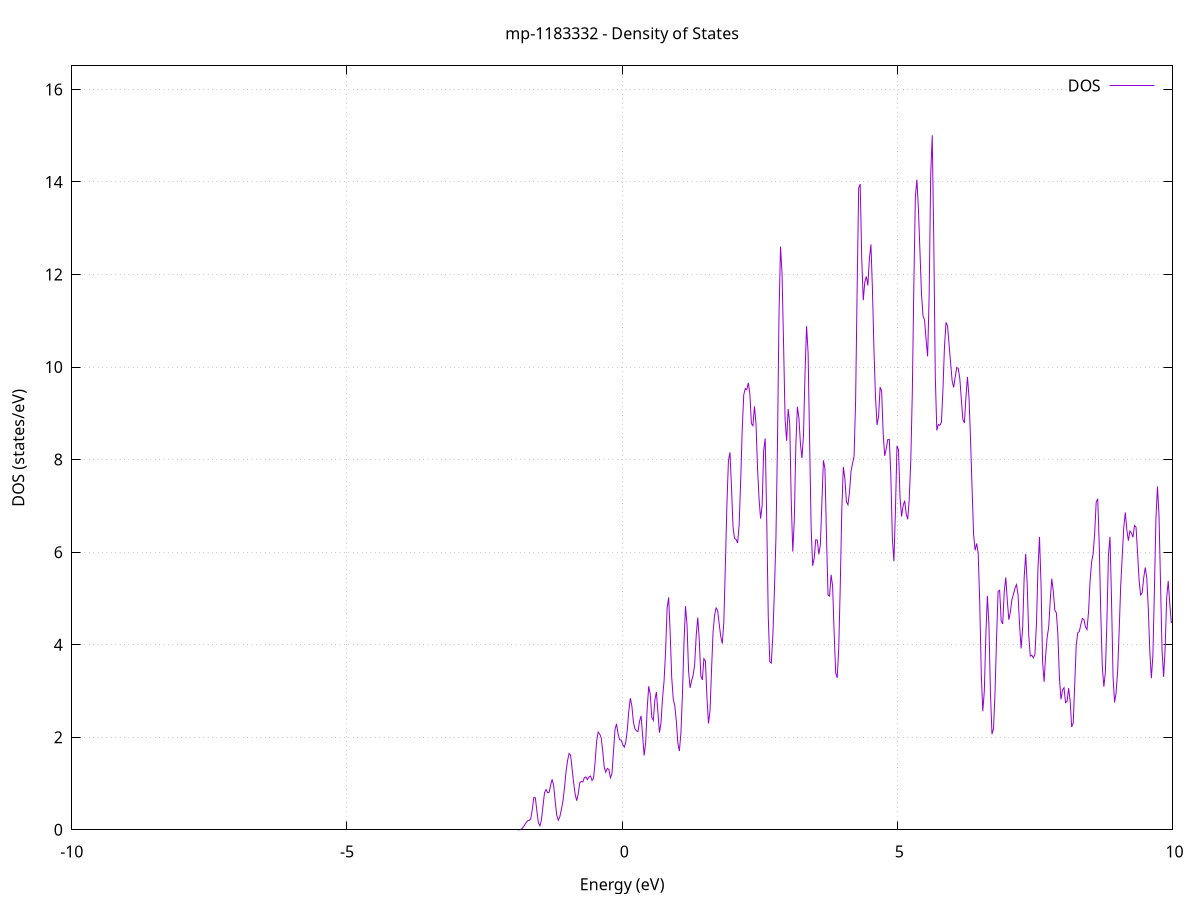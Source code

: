 set title 'mp-1183332 - Density of States'
set xlabel 'Energy (eV)'
set ylabel 'DOS (states/eV)'
set grid
set xrange [-10:10]
set yrange [0:16.509]
set xzeroaxis lt -1
set terminal png size 800,600
set output 'mp-1183332_dos_gnuplot.png'
plot '-' using 1:2 with lines title 'DOS'
-42.842700 0.000000
-42.814900 0.000000
-42.787000 0.000000
-42.759200 0.000000
-42.731300 0.000000
-42.703500 0.000000
-42.675600 0.000000
-42.647800 0.000000
-42.619900 0.000000
-42.592100 0.000000
-42.564300 0.000000
-42.536400 0.000000
-42.508600 0.000000
-42.480700 0.000000
-42.452900 0.000000
-42.425000 0.000000
-42.397200 0.000000
-42.369300 0.000000
-42.341500 0.000000
-42.313700 0.000000
-42.285800 0.000000
-42.258000 0.000000
-42.230100 0.000000
-42.202300 0.000000
-42.174400 0.000000
-42.146600 0.000000
-42.118700 0.000000
-42.090900 0.000000
-42.063100 0.000000
-42.035200 0.000000
-42.007400 0.000000
-41.979500 0.000000
-41.951700 0.000000
-41.923800 0.000000
-41.896000 0.000000
-41.868100 0.000000
-41.840300 0.000000
-41.812500 0.000000
-41.784600 0.000000
-41.756800 0.000000
-41.728900 0.000000
-41.701100 0.000000
-41.673200 0.000000
-41.645400 0.000000
-41.617600 0.000000
-41.589700 0.000000
-41.561900 0.000000
-41.534000 0.000000
-41.506200 0.000000
-41.478300 0.000000
-41.450500 0.000000
-41.422600 0.000000
-41.394800 0.000000
-41.367000 0.000000
-41.339100 0.000000
-41.311300 0.000000
-41.283400 0.000000
-41.255600 0.000000
-41.227700 0.000000
-41.199900 0.000000
-41.172000 0.000000
-41.144200 0.000000
-41.116400 0.000000
-41.088500 0.000000
-41.060700 0.000000
-41.032800 0.000000
-41.005000 0.000000
-40.977100 0.000000
-40.949300 0.000000
-40.921400 0.000000
-40.893600 0.000000
-40.865800 0.000000
-40.837900 0.000000
-40.810100 0.000000
-40.782200 0.000000
-40.754400 0.000000
-40.726500 0.000000
-40.698700 0.000000
-40.670800 0.000000
-40.643000 0.000000
-40.615200 0.000000
-40.587300 0.000000
-40.559500 0.000000
-40.531600 0.000000
-40.503800 0.000000
-40.475900 0.000200
-40.448100 0.006000
-40.420200 0.115500
-40.392400 1.225300
-40.364600 7.219900
-40.336700 23.969000
-40.308900 46.209900
-40.281000 54.999000
-40.253200 44.155600
-40.225300 25.174000
-40.197500 9.729900
-40.169600 2.329600
-40.141800 0.323800
-40.114000 0.025300
-40.086100 0.001100
-40.058300 0.000000
-40.030400 0.000000
-40.002600 0.000000
-39.974700 0.000000
-39.946900 0.000000
-39.919000 0.000000
-39.891200 0.000000
-39.863400 0.000000
-39.835500 0.000000
-39.807700 0.000000
-39.779800 0.000000
-39.752000 0.000000
-39.724100 0.000000
-39.696300 0.000000
-39.668500 0.000000
-39.640600 0.000000
-39.612800 0.000000
-39.584900 0.000000
-39.557100 0.000000
-39.529200 0.000000
-39.501400 0.000000
-39.473500 0.000000
-39.445700 0.000000
-39.417900 0.000000
-39.390000 0.000000
-39.362200 0.000000
-39.334300 0.000000
-39.306500 0.000000
-39.278600 0.000000
-39.250800 0.000000
-39.222900 0.000000
-39.195100 0.000000
-39.167300 0.000000
-39.139400 0.000000
-39.111600 0.000000
-39.083700 0.000000
-39.055900 0.000000
-39.028000 0.000000
-39.000200 0.000000
-38.972300 0.000000
-38.944500 0.000000
-38.916700 0.000000
-38.888800 0.000000
-38.861000 0.000000
-38.833100 0.000000
-38.805300 0.000000
-38.777400 0.000000
-38.749600 0.000000
-38.721700 0.000000
-38.693900 0.000000
-38.666100 0.000000
-38.638200 0.000000
-38.610400 0.000000
-38.582500 0.000000
-38.554700 0.000000
-38.526800 0.000000
-38.499000 0.000000
-38.471100 0.000000
-38.443300 0.000000
-38.415500 0.000000
-38.387600 0.000000
-38.359800 0.000000
-38.331900 0.000000
-38.304100 0.000000
-38.276200 0.000000
-38.248400 0.000000
-38.220500 0.000000
-38.192700 0.000000
-38.164900 0.000000
-38.137000 0.000000
-38.109200 0.000000
-38.081300 0.000000
-38.053500 0.000000
-38.025600 0.000000
-37.997800 0.000000
-37.970000 0.000000
-37.942100 0.000000
-37.914300 0.000000
-37.886400 0.000000
-37.858600 0.000000
-37.830700 0.000000
-37.802900 0.000000
-37.775000 0.000000
-37.747200 0.000000
-37.719400 0.000000
-37.691500 0.000000
-37.663700 0.000000
-37.635800 0.000000
-37.608000 0.000000
-37.580100 0.000000
-37.552300 0.000000
-37.524400 0.000000
-37.496600 0.000000
-37.468800 0.000000
-37.440900 0.000000
-37.413100 0.000000
-37.385200 0.000000
-37.357400 0.000000
-37.329500 0.000000
-37.301700 0.000000
-37.273800 0.000000
-37.246000 0.000000
-37.218200 0.000000
-37.190300 0.000000
-37.162500 0.000000
-37.134600 0.000000
-37.106800 0.000000
-37.078900 0.000000
-37.051100 0.000000
-37.023200 0.000000
-36.995400 0.000000
-36.967600 0.000000
-36.939700 0.000000
-36.911900 0.000000
-36.884000 0.000000
-36.856200 0.000000
-36.828300 0.000000
-36.800500 0.000000
-36.772600 0.000000
-36.744800 0.000000
-36.717000 0.000000
-36.689100 0.000000
-36.661300 0.000000
-36.633400 0.000000
-36.605600 0.000000
-36.577700 0.000000
-36.549900 0.000000
-36.522000 0.000000
-36.494200 0.000000
-36.466400 0.000000
-36.438500 0.000000
-36.410700 0.000000
-36.382800 0.000000
-36.355000 0.000000
-36.327100 0.000000
-36.299300 0.000000
-36.271400 0.000000
-36.243600 0.000000
-36.215800 0.000000
-36.187900 0.000000
-36.160100 0.000000
-36.132200 0.000000
-36.104400 0.000000
-36.076500 0.000000
-36.048700 0.000000
-36.020900 0.000000
-35.993000 0.000000
-35.965200 0.000000
-35.937300 0.000000
-35.909500 0.000000
-35.881600 0.000000
-35.853800 0.000000
-35.825900 0.000000
-35.798100 0.000000
-35.770300 0.000000
-35.742400 0.000000
-35.714600 0.000000
-35.686700 0.000000
-35.658900 0.000000
-35.631000 0.000000
-35.603200 0.000000
-35.575300 0.000000
-35.547500 0.000000
-35.519700 0.000000
-35.491800 0.000000
-35.464000 0.000000
-35.436100 0.000000
-35.408300 0.000000
-35.380400 0.000000
-35.352600 0.000000
-35.324700 0.000000
-35.296900 0.000000
-35.269100 0.000000
-35.241200 0.000000
-35.213400 0.000000
-35.185500 0.000000
-35.157700 0.000000
-35.129800 0.000000
-35.102000 0.000000
-35.074100 0.000000
-35.046300 0.000000
-35.018500 0.000000
-34.990600 0.000000
-34.962800 0.000000
-34.934900 0.000000
-34.907100 0.000000
-34.879200 0.000000
-34.851400 0.000000
-34.823500 0.000000
-34.795700 0.000000
-34.767900 0.000000
-34.740000 0.000000
-34.712200 0.000000
-34.684300 0.000000
-34.656500 0.000000
-34.628600 0.000000
-34.600800 0.000000
-34.572900 0.000000
-34.545100 0.000000
-34.517300 0.000000
-34.489400 0.000000
-34.461600 0.000000
-34.433700 0.000000
-34.405900 0.000000
-34.378000 0.000000
-34.350200 0.000000
-34.322300 0.000000
-34.294500 0.000000
-34.266700 0.000000
-34.238800 0.000000
-34.211000 0.000000
-34.183100 0.000000
-34.155300 0.000000
-34.127400 0.000000
-34.099600 0.000000
-34.071800 0.000000
-34.043900 0.000000
-34.016100 0.000000
-33.988200 0.000000
-33.960400 0.000000
-33.932500 0.000000
-33.904700 0.000000
-33.876800 0.000000
-33.849000 0.000000
-33.821200 0.000000
-33.793300 0.000000
-33.765500 0.000000
-33.737600 0.000000
-33.709800 0.000000
-33.681900 0.000000
-33.654100 0.000000
-33.626200 0.000000
-33.598400 0.000000
-33.570600 0.000000
-33.542700 0.000000
-33.514900 0.000000
-33.487000 0.000000
-33.459200 0.000000
-33.431300 0.000000
-33.403500 0.000000
-33.375600 0.000000
-33.347800 0.000000
-33.320000 0.000000
-33.292100 0.000000
-33.264300 0.000000
-33.236400 0.000000
-33.208600 0.000000
-33.180700 0.000000
-33.152900 0.000000
-33.125000 0.000000
-33.097200 0.000000
-33.069400 0.000000
-33.041500 0.000000
-33.013700 0.000000
-32.985800 0.000000
-32.958000 0.000000
-32.930100 0.000000
-32.902300 0.000000
-32.874400 0.000000
-32.846600 0.000000
-32.818800 0.000000
-32.790900 0.000000
-32.763100 0.000000
-32.735200 0.000000
-32.707400 0.000000
-32.679500 0.000000
-32.651700 0.000000
-32.623800 0.000000
-32.596000 0.000000
-32.568200 0.000000
-32.540300 0.000000
-32.512500 0.000000
-32.484600 0.000000
-32.456800 0.000000
-32.428900 0.000000
-32.401100 0.000000
-32.373300 0.000000
-32.345400 0.000000
-32.317600 0.000000
-32.289700 0.000000
-32.261900 0.000000
-32.234000 0.000000
-32.206200 0.000000
-32.178300 0.000000
-32.150500 0.000000
-32.122700 0.000000
-32.094800 0.000000
-32.067000 0.000000
-32.039100 0.000000
-32.011300 0.000000
-31.983400 0.000000
-31.955600 0.000000
-31.927700 0.000000
-31.899900 0.000000
-31.872100 0.000000
-31.844200 0.000000
-31.816400 0.000000
-31.788500 0.000000
-31.760700 0.000000
-31.732800 0.000000
-31.705000 0.000000
-31.677100 0.000000
-31.649300 0.000000
-31.621500 0.000000
-31.593600 0.000000
-31.565800 0.000000
-31.537900 0.000000
-31.510100 0.000000
-31.482200 0.000000
-31.454400 0.000000
-31.426500 0.000000
-31.398700 0.000000
-31.370900 0.000000
-31.343000 0.000000
-31.315200 0.000000
-31.287300 0.000000
-31.259500 0.000000
-31.231600 0.000000
-31.203800 0.000000
-31.175900 0.000000
-31.148100 0.000000
-31.120300 0.000000
-31.092400 0.000000
-31.064600 0.000000
-31.036700 0.000000
-31.008900 0.000000
-30.981000 0.000000
-30.953200 0.000000
-30.925300 0.000000
-30.897500 0.000000
-30.869700 0.000000
-30.841800 0.000000
-30.814000 0.000000
-30.786100 0.000000
-30.758300 0.000000
-30.730400 0.000000
-30.702600 0.000000
-30.674700 0.000000
-30.646900 0.000000
-30.619100 0.000000
-30.591200 0.000000
-30.563400 0.000000
-30.535500 0.000000
-30.507700 0.000000
-30.479800 0.000000
-30.452000 0.000000
-30.424200 0.000000
-30.396300 0.000000
-30.368500 0.000000
-30.340600 0.000000
-30.312800 0.000000
-30.284900 0.000000
-30.257100 0.000000
-30.229200 0.000000
-30.201400 0.000000
-30.173600 0.000000
-30.145700 0.000000
-30.117900 0.000000
-30.090000 0.000000
-30.062200 0.000000
-30.034300 0.000000
-30.006500 0.000000
-29.978600 0.000000
-29.950800 0.000000
-29.923000 0.000000
-29.895100 0.000000
-29.867300 0.000000
-29.839400 0.000000
-29.811600 0.000000
-29.783700 0.000000
-29.755900 0.000000
-29.728000 0.000000
-29.700200 0.000000
-29.672400 0.000000
-29.644500 0.000000
-29.616700 0.000000
-29.588800 0.000000
-29.561000 0.000000
-29.533100 0.000000
-29.505300 0.000000
-29.477400 0.000000
-29.449600 0.000000
-29.421800 0.000000
-29.393900 0.000000
-29.366100 0.000000
-29.338200 0.000000
-29.310400 0.000000
-29.282500 0.000000
-29.254700 0.000000
-29.226800 0.000000
-29.199000 0.000000
-29.171200 0.000000
-29.143300 0.000000
-29.115500 0.000000
-29.087600 0.000000
-29.059800 0.000000
-29.031900 0.000000
-29.004100 0.000000
-28.976200 0.000000
-28.948400 0.000000
-28.920600 0.000000
-28.892700 0.000000
-28.864900 0.000000
-28.837000 0.000000
-28.809200 0.000000
-28.781300 0.000000
-28.753500 0.000000
-28.725700 0.000000
-28.697800 0.000000
-28.670000 0.000000
-28.642100 0.000000
-28.614300 0.000000
-28.586400 0.000000
-28.558600 0.000000
-28.530700 0.000000
-28.502900 0.000000
-28.475100 0.000000
-28.447200 0.000000
-28.419400 0.000000
-28.391500 0.000000
-28.363700 0.000000
-28.335800 0.000000
-28.308000 0.000000
-28.280100 0.000000
-28.252300 0.000000
-28.224500 0.000000
-28.196600 0.000000
-28.168800 0.000000
-28.140900 0.000000
-28.113100 0.000000
-28.085200 0.000000
-28.057400 0.000000
-28.029500 0.000000
-28.001700 0.000000
-27.973900 0.000000
-27.946000 0.000000
-27.918200 0.000000
-27.890300 0.000000
-27.862500 0.000000
-27.834600 0.000000
-27.806800 0.000000
-27.778900 0.000000
-27.751100 0.000000
-27.723300 0.000000
-27.695400 0.000000
-27.667600 0.000000
-27.639700 0.000000
-27.611900 0.000000
-27.584000 0.000000
-27.556200 0.000000
-27.528300 0.000000
-27.500500 0.000000
-27.472700 0.000000
-27.444800 0.000000
-27.417000 0.000000
-27.389100 0.000000
-27.361300 0.000000
-27.333400 0.000000
-27.305600 0.000000
-27.277700 0.000000
-27.249900 0.000000
-27.222100 0.000000
-27.194200 0.000000
-27.166400 0.000000
-27.138500 0.000000
-27.110700 0.000000
-27.082800 0.000000
-27.055000 0.000000
-27.027100 0.000000
-26.999300 0.000000
-26.971500 0.000000
-26.943600 0.000000
-26.915800 0.000000
-26.887900 0.000000
-26.860100 0.000000
-26.832200 0.000000
-26.804400 0.000000
-26.776600 0.000000
-26.748700 0.000300
-26.720900 0.008500
-26.693000 0.134000
-26.665200 1.164500
-26.637300 5.585900
-26.609500 14.832200
-26.581600 21.838700
-26.553800 17.843200
-26.526000 8.086700
-26.498100 2.030000
-26.470300 0.281600
-26.442400 0.021500
-26.414600 0.000900
-26.386700 0.000000
-26.358900 0.000000
-26.331000 0.000000
-26.303200 0.000000
-26.275400 0.000000
-26.247500 0.000000
-26.219700 0.000000
-26.191800 0.000000
-26.164000 0.000000
-26.136100 0.000000
-26.108300 0.000000
-26.080400 0.000000
-26.052600 0.000000
-26.024800 0.000000
-25.996900 0.000000
-25.969100 0.000000
-25.941200 0.000000
-25.913400 0.000000
-25.885500 0.000000
-25.857700 0.000000
-25.829800 0.000000
-25.802000 0.000000
-25.774200 0.000000
-25.746300 0.000000
-25.718500 0.000000
-25.690600 0.000000
-25.662800 0.000000
-25.634900 0.000000
-25.607100 0.000000
-25.579200 0.000000
-25.551400 0.000000
-25.523600 0.000000
-25.495700 0.000000
-25.467900 0.000000
-25.440000 0.000000
-25.412200 0.000000
-25.384300 0.000000
-25.356500 0.000000
-25.328600 0.000000
-25.300800 0.000000
-25.273000 0.000000
-25.245100 0.000000
-25.217300 0.000000
-25.189400 0.000000
-25.161600 0.000000
-25.133700 0.000000
-25.105900 0.000000
-25.078000 0.000000
-25.050200 0.000000
-25.022400 0.000000
-24.994500 0.000000
-24.966700 0.000000
-24.938800 0.000000
-24.911000 0.000000
-24.883100 0.000000
-24.855300 0.000000
-24.827500 0.000000
-24.799600 0.000000
-24.771800 0.000000
-24.743900 0.000000
-24.716100 0.000000
-24.688200 0.000000
-24.660400 0.000000
-24.632500 0.000000
-24.604700 0.000000
-24.576900 0.000000
-24.549000 0.000000
-24.521200 0.000000
-24.493300 0.000000
-24.465500 0.000000
-24.437600 0.000000
-24.409800 0.000000
-24.381900 0.000000
-24.354100 0.000000
-24.326300 0.000000
-24.298400 0.000000
-24.270600 0.000000
-24.242700 0.000000
-24.214900 0.000000
-24.187000 0.000000
-24.159200 0.000000
-24.131300 0.000000
-24.103500 0.000000
-24.075700 0.000000
-24.047800 0.000000
-24.020000 0.000000
-23.992100 0.000000
-23.964300 0.000000
-23.936400 0.000000
-23.908600 0.000000
-23.880700 0.000000
-23.852900 0.000000
-23.825100 0.000000
-23.797200 0.000000
-23.769400 0.000000
-23.741500 0.000000
-23.713700 0.000000
-23.685800 0.000000
-23.658000 0.000000
-23.630100 0.000000
-23.602300 0.000000
-23.574500 0.000000
-23.546600 0.000000
-23.518800 0.000000
-23.490900 0.000000
-23.463100 0.000000
-23.435200 0.000000
-23.407400 0.000000
-23.379500 0.000000
-23.351700 0.000000
-23.323900 0.000000
-23.296000 0.000000
-23.268200 0.000000
-23.240300 0.000000
-23.212500 0.000000
-23.184600 0.000000
-23.156800 0.000000
-23.129000 0.000000
-23.101100 0.000000
-23.073300 0.000000
-23.045400 0.000000
-23.017600 0.000000
-22.989700 0.000000
-22.961900 0.000000
-22.934000 0.000000
-22.906200 0.000000
-22.878400 0.000000
-22.850500 0.000000
-22.822700 0.000000
-22.794800 0.000000
-22.767000 0.000000
-22.739100 0.000000
-22.711300 0.000000
-22.683400 0.000000
-22.655600 0.000000
-22.627800 0.000000
-22.599900 0.000000
-22.572100 0.000000
-22.544200 0.000000
-22.516400 0.000000
-22.488500 0.000000
-22.460700 0.000000
-22.432800 0.000000
-22.405000 0.000000
-22.377200 0.000000
-22.349300 0.000000
-22.321500 0.000000
-22.293600 0.000000
-22.265800 0.000000
-22.237900 0.000000
-22.210100 0.000000
-22.182200 0.000000
-22.154400 0.000000
-22.126600 0.000000
-22.098700 0.000000
-22.070900 0.000000
-22.043000 0.000000
-22.015200 0.000000
-21.987300 0.000000
-21.959500 0.000000
-21.931600 0.000000
-21.903800 0.000000
-21.876000 0.000000
-21.848100 0.000000
-21.820300 0.000000
-21.792400 0.000000
-21.764600 0.000000
-21.736700 0.000000
-21.708900 0.000000
-21.681000 0.000000
-21.653200 0.000000
-21.625400 0.000000
-21.597500 0.000000
-21.569700 0.000000
-21.541800 0.000000
-21.514000 0.001100
-21.486100 0.031300
-21.458300 0.491700
-21.430400 4.390900
-21.402600 22.583600
-21.374800 68.086200
-21.346900 124.301200
-21.319100 146.647300
-21.291200 124.853200
-21.263400 85.181600
-21.235500 46.311400
-21.207700 18.147400
-21.179900 4.636000
-21.152000 0.720700
-21.124200 0.065300
-21.096300 0.003300
-21.068500 0.000100
-21.040600 0.000000
-21.012800 0.000000
-20.984900 0.000000
-20.957100 0.000000
-20.929300 0.000000
-20.901400 0.000000
-20.873600 0.000000
-20.845700 0.000000
-20.817900 0.000000
-20.790000 0.000000
-20.762200 0.000000
-20.734300 0.000000
-20.706500 0.000000
-20.678700 0.000000
-20.650800 0.000000
-20.623000 0.000000
-20.595100 0.000000
-20.567300 0.000000
-20.539400 0.000000
-20.511600 0.000000
-20.483700 0.000000
-20.455900 0.000000
-20.428100 0.000000
-20.400200 0.000000
-20.372400 0.000000
-20.344500 0.000000
-20.316700 0.000000
-20.288800 0.000000
-20.261000 0.000000
-20.233100 0.000000
-20.205300 0.000000
-20.177500 0.000000
-20.149600 0.000000
-20.121800 0.000000
-20.093900 0.000000
-20.066100 0.000000
-20.038200 0.000000
-20.010400 0.000000
-19.982500 0.000000
-19.954700 0.000000
-19.926900 0.000000
-19.899000 0.000000
-19.871200 0.000000
-19.843300 0.000000
-19.815500 0.000000
-19.787600 0.000000
-19.759800 0.000000
-19.731900 0.000000
-19.704100 0.000000
-19.676300 0.000000
-19.648400 0.000000
-19.620600 0.000000
-19.592700 0.000000
-19.564900 0.000000
-19.537000 0.000000
-19.509200 0.000000
-19.481400 0.000000
-19.453500 0.000000
-19.425700 0.000000
-19.397800 0.000000
-19.370000 0.000000
-19.342100 0.000000
-19.314300 0.000000
-19.286400 0.000000
-19.258600 0.000000
-19.230800 0.000000
-19.202900 0.000000
-19.175100 0.000000
-19.147200 0.000000
-19.119400 0.000000
-19.091500 0.000000
-19.063700 0.000000
-19.035800 0.000000
-19.008000 0.000000
-18.980200 0.000000
-18.952300 0.000000
-18.924500 0.000000
-18.896600 0.000000
-18.868800 0.000000
-18.840900 0.000000
-18.813100 0.000000
-18.785200 0.000000
-18.757400 0.000000
-18.729600 0.000000
-18.701700 0.000000
-18.673900 0.000000
-18.646000 0.000000
-18.618200 0.000000
-18.590300 0.000000
-18.562500 0.000000
-18.534600 0.000000
-18.506800 0.000000
-18.479000 0.000000
-18.451100 0.000000
-18.423300 0.000000
-18.395400 0.000000
-18.367600 0.000000
-18.339700 0.000000
-18.311900 0.000000
-18.284000 0.000000
-18.256200 0.000000
-18.228400 0.000000
-18.200500 0.000000
-18.172700 0.000000
-18.144800 0.000000
-18.117000 0.000000
-18.089100 0.000000
-18.061300 0.000000
-18.033400 0.000000
-18.005600 0.000000
-17.977800 0.000000
-17.949900 0.000000
-17.922100 0.000000
-17.894200 0.000000
-17.866400 0.000000
-17.838500 0.000000
-17.810700 0.000000
-17.782800 0.000000
-17.755000 0.000000
-17.727200 0.000000
-17.699300 0.000000
-17.671500 0.000000
-17.643600 0.000000
-17.615800 0.000000
-17.587900 0.000000
-17.560100 0.000000
-17.532300 0.000000
-17.504400 0.000000
-17.476600 0.000000
-17.448700 0.000000
-17.420900 0.000000
-17.393000 0.000000
-17.365200 0.000000
-17.337300 0.000000
-17.309500 0.000000
-17.281700 0.000000
-17.253800 0.000000
-17.226000 0.000000
-17.198100 0.000000
-17.170300 0.000000
-17.142400 0.000000
-17.114600 0.000000
-17.086700 0.000000
-17.058900 0.000000
-17.031100 0.000000
-17.003200 0.000000
-16.975400 0.000000
-16.947500 0.000000
-16.919700 0.000000
-16.891800 0.000000
-16.864000 0.000000
-16.836100 0.000000
-16.808300 0.000000
-16.780500 0.000000
-16.752600 0.000000
-16.724800 0.000000
-16.696900 0.000000
-16.669100 0.000000
-16.641200 0.000000
-16.613400 0.000000
-16.585500 0.000000
-16.557700 0.000000
-16.529900 0.000000
-16.502000 0.000000
-16.474200 0.000000
-16.446300 0.000000
-16.418500 0.000000
-16.390600 0.000000
-16.362800 0.000000
-16.334900 0.000000
-16.307100 0.000000
-16.279300 0.000000
-16.251400 0.000000
-16.223600 0.000000
-16.195700 0.000000
-16.167900 0.000000
-16.140000 0.000000
-16.112200 0.000000
-16.084300 0.000000
-16.056500 0.000000
-16.028700 0.000000
-16.000800 0.000000
-15.973000 0.000000
-15.945100 0.000000
-15.917300 0.000000
-15.889400 0.000000
-15.861600 0.000000
-15.833700 0.000000
-15.805900 0.000000
-15.778100 0.000000
-15.750200 0.000000
-15.722400 0.000000
-15.694500 0.000000
-15.666700 0.000000
-15.638800 0.000000
-15.611000 0.000000
-15.583200 0.000000
-15.555300 0.000000
-15.527500 0.000000
-15.499600 0.000000
-15.471800 0.000000
-15.443900 0.000000
-15.416100 0.000000
-15.388200 0.000000
-15.360400 0.000000
-15.332600 0.000000
-15.304700 0.000000
-15.276900 0.000000
-15.249000 0.000000
-15.221200 0.000000
-15.193300 0.000000
-15.165500 0.000000
-15.137600 0.000000
-15.109800 0.000000
-15.082000 0.000000
-15.054100 0.000000
-15.026300 0.000000
-14.998400 0.000000
-14.970600 0.000000
-14.942700 0.000000
-14.914900 0.000000
-14.887000 0.000000
-14.859200 0.000000
-14.831400 0.000000
-14.803500 0.000000
-14.775700 0.000000
-14.747800 0.000000
-14.720000 0.000000
-14.692100 0.000000
-14.664300 0.000000
-14.636400 0.000000
-14.608600 0.000000
-14.580800 0.000000
-14.552900 0.000000
-14.525100 0.000000
-14.497200 0.000000
-14.469400 0.000000
-14.441500 0.000000
-14.413700 0.000000
-14.385800 0.000000
-14.358000 0.000000
-14.330200 0.000000
-14.302300 0.000000
-14.274500 0.000000
-14.246600 0.000000
-14.218800 0.000000
-14.190900 0.000000
-14.163100 0.000000
-14.135200 0.000000
-14.107400 0.000000
-14.079600 0.000000
-14.051700 0.000000
-14.023900 0.000000
-13.996000 0.000000
-13.968200 0.000000
-13.940300 0.000000
-13.912500 0.000000
-13.884700 0.000000
-13.856800 0.000000
-13.829000 0.000000
-13.801100 0.000000
-13.773300 0.000000
-13.745400 0.000000
-13.717600 0.000000
-13.689700 0.000000
-13.661900 0.000000
-13.634100 0.000000
-13.606200 0.000000
-13.578400 0.000000
-13.550500 0.000000
-13.522700 0.000000
-13.494800 0.000000
-13.467000 0.000000
-13.439100 0.000000
-13.411300 0.000000
-13.383500 0.000000
-13.355600 0.000000
-13.327800 0.000000
-13.299900 0.000000
-13.272100 0.000000
-13.244200 0.000000
-13.216400 0.000000
-13.188500 0.000000
-13.160700 0.000000
-13.132900 0.000000
-13.105000 0.000000
-13.077200 0.000000
-13.049300 0.000000
-13.021500 0.000000
-12.993600 0.000000
-12.965800 0.000000
-12.937900 0.000000
-12.910100 0.000000
-12.882300 0.000000
-12.854400 0.000000
-12.826600 0.000000
-12.798700 0.000000
-12.770900 0.000000
-12.743000 0.000000
-12.715200 0.000000
-12.687300 0.000000
-12.659500 0.000000
-12.631700 0.000000
-12.603800 0.000000
-12.576000 0.000000
-12.548100 0.000000
-12.520300 0.000000
-12.492400 0.000000
-12.464600 0.000000
-12.436700 0.000000
-12.408900 0.000000
-12.381100 0.000000
-12.353200 0.000000
-12.325400 0.000000
-12.297500 0.000000
-12.269700 0.000000
-12.241800 0.000000
-12.214000 0.000000
-12.186100 0.000000
-12.158300 0.000000
-12.130500 0.000000
-12.102600 0.000000
-12.074800 0.000200
-12.046900 0.005200
-12.019100 0.098800
-11.991200 1.055600
-11.963400 6.496000
-11.935600 23.333300
-11.907700 49.467600
-11.879900 62.245700
-11.852000 46.416500
-11.824200 20.352400
-11.796300 5.187600
-11.768500 0.759200
-11.740600 0.063100
-11.712800 0.002900
-11.685000 0.000100
-11.657100 0.000000
-11.629300 0.000000
-11.601400 0.000000
-11.573600 0.000000
-11.545700 0.000000
-11.517900 0.000000
-11.490000 0.000000
-11.462200 0.000000
-11.434400 0.000000
-11.406500 0.000000
-11.378700 0.000000
-11.350800 0.000000
-11.323000 0.000000
-11.295100 0.000000
-11.267300 0.000000
-11.239400 0.000000
-11.211600 0.000000
-11.183800 0.000000
-11.155900 0.000000
-11.128100 0.000000
-11.100200 0.000000
-11.072400 0.000000
-11.044500 0.000000
-11.016700 0.000000
-10.988800 0.000000
-10.961000 0.000000
-10.933200 0.000000
-10.905300 0.000000
-10.877500 0.000000
-10.849600 0.000000
-10.821800 0.000000
-10.793900 0.000000
-10.766100 0.000000
-10.738200 0.000000
-10.710400 0.000000
-10.682600 0.000000
-10.654700 0.000000
-10.626900 0.000000
-10.599000 0.000000
-10.571200 0.000000
-10.543300 0.000000
-10.515500 0.000000
-10.487600 0.000000
-10.459800 0.000000
-10.432000 0.000000
-10.404100 0.000000
-10.376300 0.000000
-10.348400 0.000000
-10.320600 0.000000
-10.292700 0.000000
-10.264900 0.000000
-10.237100 0.000000
-10.209200 0.000000
-10.181400 0.000000
-10.153500 0.000000
-10.125700 0.000000
-10.097800 0.000000
-10.070000 0.000000
-10.042100 0.000000
-10.014300 0.000000
-9.986500 0.000000
-9.958600 0.000000
-9.930800 0.000000
-9.902900 0.000000
-9.875100 0.000000
-9.847200 0.000000
-9.819400 0.000000
-9.791500 0.000000
-9.763700 0.000000
-9.735900 0.000000
-9.708000 0.000000
-9.680200 0.000000
-9.652300 0.000000
-9.624500 0.000000
-9.596600 0.000000
-9.568800 0.000000
-9.540900 0.000000
-9.513100 0.000000
-9.485300 0.000000
-9.457400 0.000000
-9.429600 0.000000
-9.401700 0.000000
-9.373900 0.000000
-9.346000 0.000000
-9.318200 0.000000
-9.290300 0.000000
-9.262500 0.000000
-9.234700 0.000000
-9.206800 0.000000
-9.179000 0.000000
-9.151100 0.000000
-9.123300 0.000000
-9.095400 0.000000
-9.067600 0.000000
-9.039700 0.000000
-9.011900 0.000000
-8.984100 0.000000
-8.956200 0.000000
-8.928400 0.000000
-8.900500 0.000000
-8.872700 0.000000
-8.844800 0.000000
-8.817000 0.000000
-8.789100 0.000000
-8.761300 0.000000
-8.733500 0.000000
-8.705600 0.000000
-8.677800 0.000000
-8.649900 0.000000
-8.622100 0.000000
-8.594200 0.000000
-8.566400 0.000000
-8.538500 0.000000
-8.510700 0.000000
-8.482900 0.000000
-8.455000 0.000000
-8.427200 0.000000
-8.399300 0.000000
-8.371500 0.000000
-8.343600 0.000000
-8.315800 0.000000
-8.288000 0.000000
-8.260100 0.000000
-8.232300 0.000000
-8.204400 0.000000
-8.176600 0.000000
-8.148700 0.000000
-8.120900 0.000000
-8.093000 0.000000
-8.065200 0.000000
-8.037400 0.000000
-8.009500 0.000000
-7.981700 0.000000
-7.953800 0.000000
-7.926000 0.000000
-7.898100 0.000000
-7.870300 0.000000
-7.842400 0.000000
-7.814600 0.000000
-7.786800 0.000000
-7.758900 0.000000
-7.731100 0.000000
-7.703200 0.000000
-7.675400 0.000000
-7.647500 0.000000
-7.619700 0.000000
-7.591800 0.000000
-7.564000 0.000000
-7.536200 0.000000
-7.508300 0.000000
-7.480500 0.000000
-7.452600 0.000000
-7.424800 0.000000
-7.396900 0.000000
-7.369100 0.000000
-7.341200 0.000000
-7.313400 0.000000
-7.285600 0.000000
-7.257700 0.000000
-7.229900 0.000000
-7.202000 0.000000
-7.174200 0.000000
-7.146300 0.000000
-7.118500 0.000000
-7.090600 0.000000
-7.062800 0.000000
-7.035000 0.000000
-7.007100 0.000000
-6.979300 0.000000
-6.951400 0.000000
-6.923600 0.000000
-6.895700 0.000000
-6.867900 0.000000
-6.840000 0.000000
-6.812200 0.000000
-6.784400 0.000000
-6.756500 0.000000
-6.728700 0.000000
-6.700800 0.000000
-6.673000 0.000000
-6.645100 0.000000
-6.617300 0.000000
-6.589400 0.000000
-6.561600 0.000000
-6.533800 0.000000
-6.505900 0.000000
-6.478100 0.000000
-6.450200 0.000000
-6.422400 0.000000
-6.394500 0.000000
-6.366700 0.000000
-6.338900 0.000000
-6.311000 0.000000
-6.283200 0.000000
-6.255300 0.000000
-6.227500 0.000000
-6.199600 0.000000
-6.171800 0.000000
-6.143900 0.000000
-6.116100 0.000000
-6.088300 0.000000
-6.060400 0.000000
-6.032600 0.000000
-6.004700 0.000000
-5.976900 0.000000
-5.949000 0.000000
-5.921200 0.000000
-5.893300 0.000000
-5.865500 0.000000
-5.837700 0.000000
-5.809800 0.000000
-5.782000 0.000000
-5.754100 0.000000
-5.726300 0.000000
-5.698400 0.000000
-5.670600 0.000000
-5.642700 0.000000
-5.614900 0.000000
-5.587100 0.000000
-5.559200 0.000000
-5.531400 0.000000
-5.503500 0.000000
-5.475700 0.000000
-5.447800 0.000000
-5.420000 0.000000
-5.392100 0.000000
-5.364300 0.000000
-5.336500 0.000000
-5.308600 0.000000
-5.280800 0.000000
-5.252900 0.000000
-5.225100 0.000000
-5.197200 0.000000
-5.169400 0.000000
-5.141500 0.000000
-5.113700 0.000000
-5.085900 0.000000
-5.058000 0.000000
-5.030200 0.000000
-5.002300 0.000000
-4.974500 0.000000
-4.946600 0.000000
-4.918800 0.000000
-4.890900 0.000000
-4.863100 0.000000
-4.835300 0.000000
-4.807400 0.000000
-4.779600 0.000000
-4.751700 0.000000
-4.723900 0.000000
-4.696000 0.000000
-4.668200 0.000000
-4.640400 0.000000
-4.612500 0.000000
-4.584700 0.000000
-4.556800 0.000000
-4.529000 0.000000
-4.501100 0.000000
-4.473300 0.000000
-4.445400 0.000000
-4.417600 0.000000
-4.389800 0.000000
-4.361900 0.000000
-4.334100 0.000000
-4.306200 0.000000
-4.278400 0.000000
-4.250500 0.000000
-4.222700 0.000000
-4.194800 0.000000
-4.167000 0.000000
-4.139200 0.000000
-4.111300 0.000000
-4.083500 0.000000
-4.055600 0.000000
-4.027800 0.000000
-3.999900 0.000000
-3.972100 0.000000
-3.944200 0.000000
-3.916400 0.000000
-3.888600 0.000000
-3.860700 0.000000
-3.832900 0.000000
-3.805000 0.000000
-3.777200 0.000000
-3.749300 0.000000
-3.721500 0.000000
-3.693600 0.000000
-3.665800 0.000000
-3.638000 0.000000
-3.610100 0.000000
-3.582300 0.000000
-3.554400 0.000000
-3.526600 0.000000
-3.498700 0.000000
-3.470900 0.000000
-3.443000 0.000000
-3.415200 0.000000
-3.387400 0.000000
-3.359500 0.000000
-3.331700 0.000000
-3.303800 0.000000
-3.276000 0.000000
-3.248100 0.000000
-3.220300 0.000000
-3.192400 0.000000
-3.164600 0.000000
-3.136800 0.000000
-3.108900 0.000000
-3.081100 0.000000
-3.053200 0.000000
-3.025400 0.000000
-2.997500 0.000000
-2.969700 0.000000
-2.941800 0.000000
-2.914000 0.000000
-2.886200 0.000000
-2.858300 0.000000
-2.830500 0.000000
-2.802600 0.000000
-2.774800 0.000000
-2.746900 0.000000
-2.719100 0.000000
-2.691300 0.000000
-2.663400 0.000000
-2.635600 0.000000
-2.607700 0.000000
-2.579900 0.000000
-2.552000 0.000000
-2.524200 0.000000
-2.496300 0.000000
-2.468500 0.000000
-2.440700 0.000000
-2.412800 0.000000
-2.385000 0.000000
-2.357100 0.000000
-2.329300 0.000000
-2.301400 0.000000
-2.273600 0.000000
-2.245700 0.000000
-2.217900 0.000000
-2.190100 0.000000
-2.162200 0.000000
-2.134400 0.000000
-2.106500 0.000000
-2.078700 0.000000
-2.050800 0.000000
-2.023000 0.000000
-1.995100 0.000000
-1.967300 0.000000
-1.939500 0.000000
-1.911600 0.000000
-1.883800 0.000300
-1.855900 0.002700
-1.828100 0.015300
-1.800200 0.050200
-1.772400 0.102800
-1.744500 0.154900
-1.716700 0.195700
-1.688900 0.202700
-1.661000 0.233800
-1.633200 0.431800
-1.605300 0.696100
-1.577500 0.692600
-1.549600 0.408800
-1.521800 0.152000
-1.493900 0.084000
-1.466100 0.217400
-1.438300 0.517100
-1.410400 0.797900
-1.382600 0.869500
-1.354700 0.801100
-1.326900 0.809600
-1.299000 0.969100
-1.271200 1.089800
-1.243300 0.944700
-1.215500 0.602300
-1.187700 0.312300
-1.159800 0.207100
-1.132000 0.282300
-1.104100 0.437700
-1.076300 0.612300
-1.048400 0.898800
-1.020600 1.244900
-0.992800 1.488900
-0.964900 1.647300
-0.937100 1.615800
-0.909200 1.320600
-0.881400 1.013800
-0.853500 0.766400
-0.825700 0.627900
-0.797800 0.778100
-0.770000 1.013300
-0.742200 1.046600
-0.714300 1.033800
-0.686500 1.125700
-0.658600 1.142600
-0.630800 1.084200
-0.602900 1.142200
-0.575100 1.161800
-0.547200 1.064400
-0.519400 1.115200
-0.491600 1.452500
-0.463700 1.913200
-0.435900 2.112400
-0.408000 2.070200
-0.380200 1.987000
-0.352300 1.696100
-0.324500 1.345000
-0.296600 1.242700
-0.268800 1.325500
-0.241000 1.302100
-0.213100 1.122900
-0.185300 1.212200
-0.157400 1.689700
-0.129600 2.171100
-0.101700 2.290300
-0.073900 2.073200
-0.046000 1.944200
-0.018200 1.937700
0.009600 1.846200
0.037500 1.784500
0.065300 1.886800
0.093200 2.153300
0.121000 2.565800
0.148900 2.843100
0.176700 2.678900
0.204600 2.326600
0.232400 2.181800
0.260200 2.135800
0.288100 2.124700
0.315900 2.344400
0.343800 2.462000
0.371600 2.039000
0.399500 1.604500
0.427300 1.879000
0.455200 2.625700
0.483000 3.102200
0.510800 2.925200
0.538700 2.429100
0.566500 2.363500
0.594400 2.802700
0.622200 2.977700
0.650100 2.538900
0.677900 2.097900
0.705800 2.311900
0.733600 2.842600
0.761400 3.210100
0.789300 3.852100
0.817100 4.785900
0.845000 5.019600
0.872800 4.253900
0.900700 3.288800
0.928500 2.822900
0.956300 2.681500
0.984200 2.353400
1.012000 1.873300
1.039900 1.702500
1.067700 2.087700
1.095600 2.914900
1.123400 4.037200
1.151300 4.833100
1.179100 4.420900
1.206900 3.429300
1.234800 3.067400
1.262600 3.221900
1.290500 3.339600
1.318300 3.580400
1.346200 4.205700
1.374000 4.586000
1.401900 4.089800
1.429700 3.325900
1.457500 3.238500
1.485400 3.698200
1.513200 3.646000
1.541100 2.858100
1.568900 2.297200
1.596800 2.570600
1.624600 3.466900
1.652500 4.285600
1.680300 4.643100
1.708100 4.794900
1.736000 4.737000
1.763800 4.445400
1.791700 4.175700
1.819500 4.024200
1.847400 4.478300
1.875200 5.703600
1.903100 7.003600
1.930900 7.965000
1.958700 8.157100
1.986600 7.415200
2.014400 6.547400
2.042300 6.292300
2.070100 6.275800
2.098000 6.196700
2.125800 6.584300
2.153700 7.535600
2.181500 8.638200
2.209300 9.398500
2.237200 9.535000
2.265000 9.510300
2.292900 9.661200
2.320700 9.421500
2.348600 8.777800
2.376400 8.732600
2.404300 9.151600
2.432100 8.777700
2.459900 7.822200
2.487800 7.146300
2.515600 6.724100
2.543500 7.010600
2.571300 8.188800
2.599200 8.459700
2.627000 6.708300
2.654900 4.611700
2.682700 3.632000
2.710500 3.603500
2.738400 4.200500
2.766200 5.149200
2.794100 6.286300
2.821900 8.296400
2.849800 11.091400
2.877600 12.603700
2.905400 12.023100
2.933300 10.488600
2.961100 8.864100
2.989000 8.405300
3.016800 9.096000
3.044700 8.782000
3.072500 7.113500
3.100400 6.010100
3.128200 6.692000
3.156000 8.308800
3.183900 9.141700
3.211700 8.904300
3.239600 8.338500
3.267400 8.031100
3.295300 8.541900
3.323100 9.873200
3.351000 10.884600
3.378800 10.307800
3.406600 8.378500
3.434500 6.505200
3.462300 5.705900
3.490200 5.872900
3.518000 6.268400
3.545900 6.261500
3.573700 5.954300
3.601600 6.154500
3.629400 7.070900
3.657200 7.983800
3.685100 7.807300
3.712900 6.342400
3.740800 5.075600
3.768600 5.050800
3.796500 5.510200
3.824300 5.268700
3.852200 4.248300
3.880000 3.391600
3.907800 3.283300
3.935700 3.929400
3.963500 5.284900
3.991400 6.923000
4.019200 7.840500
4.047100 7.589100
4.074900 7.090400
4.102800 7.022900
4.130600 7.287600
4.158400 7.742800
4.186300 7.917400
4.214100 8.069700
4.242000 9.263600
4.269800 11.665900
4.297700 13.869100
4.325500 13.953800
4.353400 12.341600
4.381200 11.444100
4.409000 11.837500
4.436900 11.958300
4.464700 11.762900
4.492600 12.342500
4.520400 12.650300
4.548300 11.662700
4.576100 10.351400
4.603900 9.342400
4.631800 8.747800
4.659600 8.934400
4.687500 9.565800
4.715300 9.476700
4.743200 8.558800
4.771000 8.080900
4.798900 8.238800
4.826700 8.432400
4.854500 8.434400
4.882400 7.659600
4.910200 6.290500
4.938100 5.805300
4.965900 6.908900
4.993800 8.298400
5.021600 8.208200
5.049500 7.181700
5.077300 6.770000
5.105100 7.004100
5.133000 7.112100
5.160800 6.832800
5.188700 6.709400
5.216500 7.144200
5.244400 7.968100
5.272200 9.430900
5.300100 11.754400
5.327900 13.680400
5.355700 14.050900
5.383600 13.410500
5.411400 12.495600
5.439300 11.578800
5.467100 11.105600
5.495000 11.015800
5.522800 10.589500
5.550700 10.230900
5.578500 11.549500
5.606300 14.144600
5.634200 15.008400
5.662000 12.760100
5.689900 9.792100
5.717700 8.631000
5.745600 8.759000
5.773400 8.741400
5.801300 8.804600
5.829100 9.516800
5.856900 10.439900
5.884800 10.966000
5.912600 10.886800
5.940500 10.482800
5.968300 10.089500
5.996200 9.699800
6.024000 9.560100
6.051900 9.790200
6.079700 9.990100
6.107500 9.973200
6.135400 9.749800
6.163200 9.307000
6.191100 8.865900
6.218900 8.793000
6.246800 9.346500
6.274600 9.786700
6.302500 9.341700
6.330300 8.442500
6.358100 7.388900
6.386000 6.381100
6.413800 6.039700
6.441700 6.187000
6.469500 5.980300
6.497400 4.911800
6.525200 3.377100
6.553000 2.562300
6.580900 3.000100
6.608700 4.219900
6.636600 5.055200
6.664400 4.423000
6.692300 2.950300
6.720100 2.066600
6.748000 2.184400
6.775800 2.985100
6.803600 4.160800
6.831500 5.153900
6.859300 5.176100
6.887200 4.516200
6.915000 4.448600
6.942900 5.143500
6.970700 5.454400
6.998600 4.950100
7.026400 4.539300
7.054200 4.706100
7.082100 4.977600
7.109900 5.092200
7.137800 5.220400
7.165600 5.299200
7.193500 5.078700
7.221300 4.424700
7.249200 3.919200
7.277000 4.365200
7.304800 5.449900
7.332700 5.963500
7.360500 5.285000
7.388400 4.197500
7.416200 3.753700
7.444100 3.771400
7.471900 3.715400
7.499800 3.786300
7.527600 4.427900
7.555400 5.644000
7.583300 6.330000
7.611100 5.312400
7.639000 3.649900
7.666800 3.197100
7.694700 3.757300
7.722500 4.156100
7.750400 4.380300
7.778200 4.950300
7.806000 5.427400
7.833900 5.155000
7.861700 4.745900
7.889600 4.689400
7.917400 4.224300
7.945300 3.289900
7.973100 2.817300
8.001000 3.014000
8.028800 3.070400
8.056600 2.748000
8.084500 2.777500
8.112300 3.060000
8.140200 2.789000
8.168000 2.222000
8.195900 2.305100
8.223700 3.159700
8.251500 3.998400
8.279400 4.256800
8.307200 4.284500
8.335100 4.441000
8.362900 4.565800
8.390800 4.543700
8.418600 4.385700
8.446500 4.326700
8.474300 4.706800
8.502100 5.364800
8.530000 5.785200
8.557800 5.960500
8.585700 6.406900
8.613500 7.080800
8.641400 7.152600
8.669200 6.149000
8.697100 4.655300
8.724900 3.519100
8.752700 3.091300
8.780600 3.409500
8.808400 4.507100
8.836300 5.937700
8.864100 6.332500
8.892000 4.972400
8.919800 3.302300
8.947700 2.752900
8.975500 2.966300
9.003300 3.431400
9.031200 4.305900
9.059000 5.278200
9.086900 5.912900
9.114700 6.535900
9.142600 6.857300
9.170400 6.479200
9.198300 6.247900
9.226100 6.456100
9.253900 6.410400
9.281800 6.320900
9.309600 6.577600
9.337500 6.540100
9.365300 5.989500
9.393200 5.384700
9.421000 5.074300
9.448900 5.121300
9.476700 5.441600
9.504500 5.668300
9.532400 5.448600
9.560200 4.787000
9.588100 3.851200
9.615900 3.275000
9.643800 3.762400
9.671600 5.191700
9.699500 6.737500
9.727300 7.420700
9.755100 6.787500
9.783000 5.298900
9.810800 3.861700
9.838700 3.303700
9.866500 3.920500
9.894400 5.013900
9.922200 5.376700
9.950100 4.894300
9.977900 4.481100
10.005700 4.490000
10.033600 4.282500
10.061400 3.279700
10.089300 2.039300
10.117100 1.477100
10.145000 1.577900
10.172800 1.733700
10.200600 1.615000
10.228500 1.304600
10.256300 1.039700
10.284200 0.916000
10.312000 0.807400
10.339900 0.563900
10.367700 0.262500
10.395600 0.074600
10.423400 0.012400
10.451200 0.001200
10.479100 0.000100
10.506900 0.000000
10.534800 0.000000
10.562600 0.000000
10.590500 0.000000
10.618300 0.000000
10.646200 0.000000
10.674000 0.000000
10.701800 0.000000
10.729700 0.000000
10.757500 0.000000
10.785400 0.000000
10.813200 0.000000
10.841100 0.000000
10.868900 0.000000
10.896800 0.000000
10.924600 0.000000
10.952400 0.000000
10.980300 0.000000
11.008100 0.000000
11.036000 0.000000
11.063800 0.000000
11.091700 0.000000
11.119500 0.000000
11.147400 0.000000
11.175200 0.000000
11.203000 0.000000
11.230900 0.000000
11.258700 0.000000
11.286600 0.000000
11.314400 0.000000
11.342300 0.000000
11.370100 0.000000
11.398000 0.000000
11.425800 0.000000
11.453600 0.000000
11.481500 0.000000
11.509300 0.000000
11.537200 0.000000
11.565000 0.000000
11.592900 0.000000
11.620700 0.000000
11.648600 0.000000
11.676400 0.000000
11.704200 0.000000
11.732100 0.000000
11.759900 0.000000
11.787800 0.000000
11.815600 0.000000
11.843500 0.000000
11.871300 0.000000
11.899200 0.000000
11.927000 0.000000
11.954800 0.000000
11.982700 0.000000
12.010500 0.000000
12.038400 0.000000
12.066200 0.000000
12.094100 0.000000
12.121900 0.000000
12.149700 0.000000
12.177600 0.000000
12.205400 0.000000
12.233300 0.000000
12.261100 0.000000
12.289000 0.000000
12.316800 0.000000
12.344700 0.000000
12.372500 0.000000
12.400300 0.000000
12.428200 0.000000
12.456000 0.000000
12.483900 0.000000
12.511700 0.000000
12.539600 0.000000
12.567400 0.000000
12.595300 0.000000
12.623100 0.000000
12.650900 0.000000
12.678800 0.000000
12.706600 0.000000
12.734500 0.000000
12.762300 0.000000
12.790200 0.000000
12.818000 0.000000
12.845900 0.000000
e
